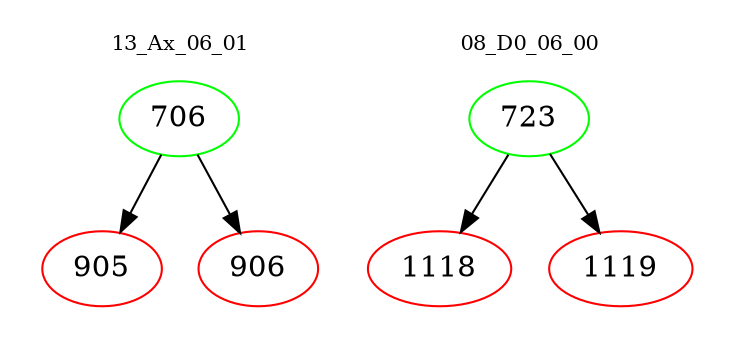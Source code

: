 digraph{
subgraph cluster_0 {
color = white
label = "13_Ax_06_01";
fontsize=10;
T0_706 [label="706", color="green"]
T0_706 -> T0_905 [color="black"]
T0_905 [label="905", color="red"]
T0_706 -> T0_906 [color="black"]
T0_906 [label="906", color="red"]
}
subgraph cluster_1 {
color = white
label = "08_D0_06_00";
fontsize=10;
T1_723 [label="723", color="green"]
T1_723 -> T1_1118 [color="black"]
T1_1118 [label="1118", color="red"]
T1_723 -> T1_1119 [color="black"]
T1_1119 [label="1119", color="red"]
}
}
